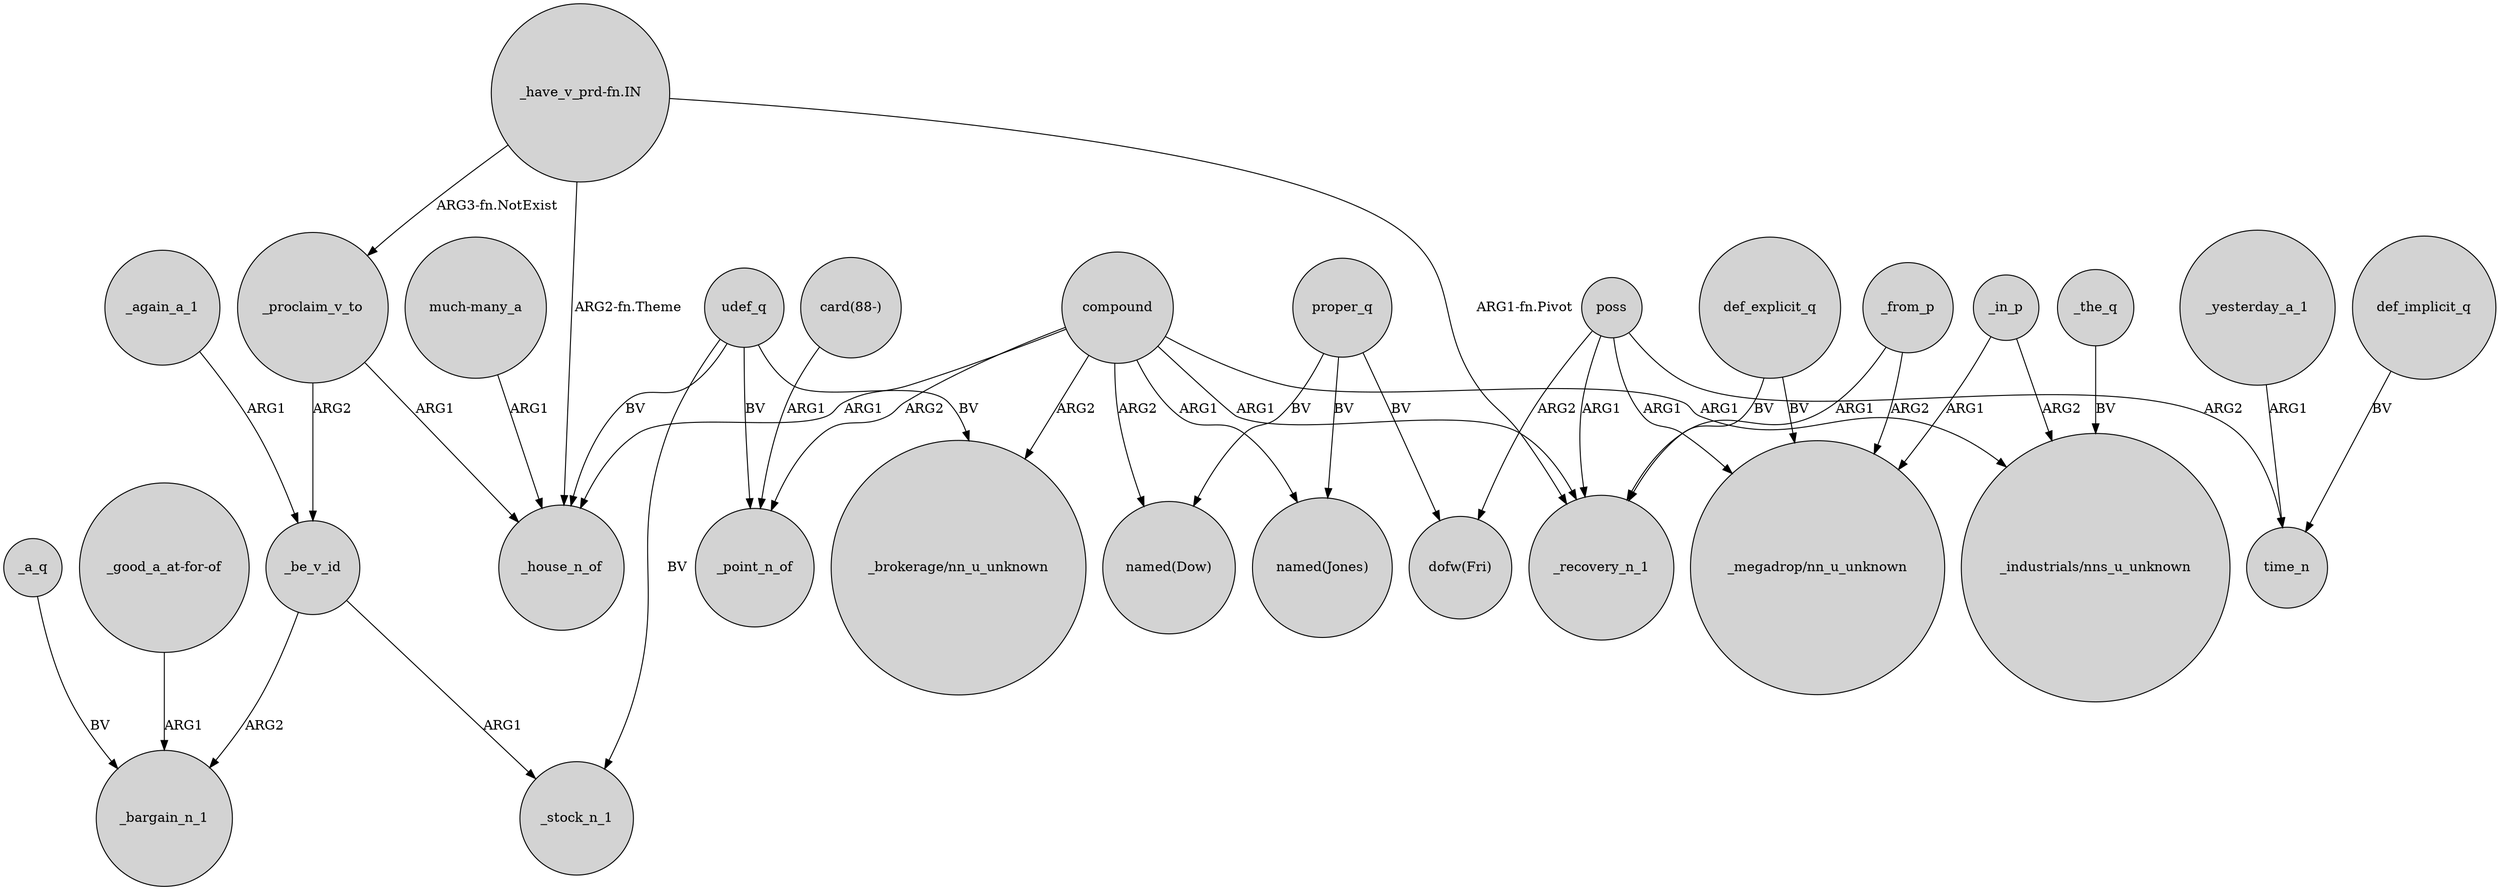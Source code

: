 digraph {
	node [shape=circle style=filled]
	_again_a_1 -> _be_v_id [label=ARG1]
	def_explicit_q -> _recovery_n_1 [label=BV]
	_yesterday_a_1 -> time_n [label=ARG1]
	proper_q -> "dofw(Fri)" [label=BV]
	_a_q -> _bargain_n_1 [label=BV]
	compound -> "named(Dow)" [label=ARG2]
	"_have_v_prd-fn.IN" -> _house_n_of [label="ARG2-fn.Theme"]
	"_good_a_at-for-of" -> _bargain_n_1 [label=ARG1]
	_the_q -> "_industrials/nns_u_unknown" [label=BV]
	"much-many_a" -> _house_n_of [label=ARG1]
	proper_q -> "named(Dow)" [label=BV]
	poss -> time_n [label=ARG2]
	_proclaim_v_to -> _be_v_id [label=ARG2]
	compound -> "_brokerage/nn_u_unknown" [label=ARG2]
	_from_p -> "_megadrop/nn_u_unknown" [label=ARG2]
	def_explicit_q -> "_megadrop/nn_u_unknown" [label=BV]
	_be_v_id -> _stock_n_1 [label=ARG1]
	compound -> "_industrials/nns_u_unknown" [label=ARG1]
	udef_q -> "_brokerage/nn_u_unknown" [label=BV]
	poss -> "_megadrop/nn_u_unknown" [label=ARG1]
	poss -> "dofw(Fri)" [label=ARG2]
	_from_p -> _recovery_n_1 [label=ARG1]
	"_have_v_prd-fn.IN" -> _proclaim_v_to [label="ARG3-fn.NotExist"]
	proper_q -> "named(Jones)" [label=BV]
	udef_q -> _stock_n_1 [label=BV]
	compound -> _house_n_of [label=ARG1]
	compound -> _point_n_of [label=ARG2]
	"_have_v_prd-fn.IN" -> _recovery_n_1 [label="ARG1-fn.Pivot"]
	compound -> _recovery_n_1 [label=ARG1]
	_in_p -> "_megadrop/nn_u_unknown" [label=ARG1]
	udef_q -> _house_n_of [label=BV]
	"card(88-)" -> _point_n_of [label=ARG1]
	_proclaim_v_to -> _house_n_of [label=ARG1]
	_be_v_id -> _bargain_n_1 [label=ARG2]
	poss -> _recovery_n_1 [label=ARG1]
	compound -> "named(Jones)" [label=ARG1]
	_in_p -> "_industrials/nns_u_unknown" [label=ARG2]
	def_implicit_q -> time_n [label=BV]
	udef_q -> _point_n_of [label=BV]
}
